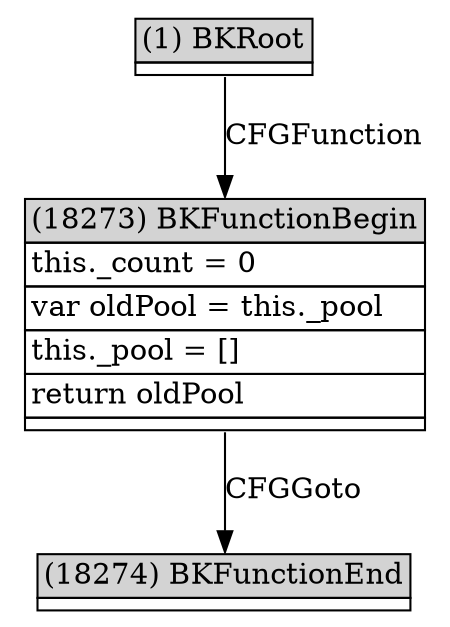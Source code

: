 digraph graphname {
	node [shape=plaintext];
n18274[label=<<table BORDER="0" CELLBORDER="1" CELLSPACING="0">
	<tr><td port="in" bgcolor="lightgray">(18274) BKFunctionEnd</td></tr>
	<tr><td port="out"></td></tr>
</table>>];
n18273[label=<<table BORDER="0" CELLBORDER="1" CELLSPACING="0">
	<tr><td port="in" bgcolor="lightgray">(18273) BKFunctionBegin</td></tr>
	<tr><td port="e0" align="left">this._count = 0</td></tr>
	<tr><td port="e1" align="left">var oldPool = this._pool</td></tr>
	<tr><td port="e2" align="left">this._pool = []</td></tr>
	<tr><td port="e3" align="left">return oldPool</td></tr>
	<tr><td port="out"></td></tr>
</table>>];
n1[label=<<table BORDER="0" CELLBORDER="1" CELLSPACING="0">
	<tr><td port="in" bgcolor="lightgray">(1) BKRoot</td></tr>
	<tr><td port="out"></td></tr>
</table>>];
n1:out -> n18273:in[label="CFGFunction"];
n18273:out -> n18274:in[label="CFGGoto"];
}

